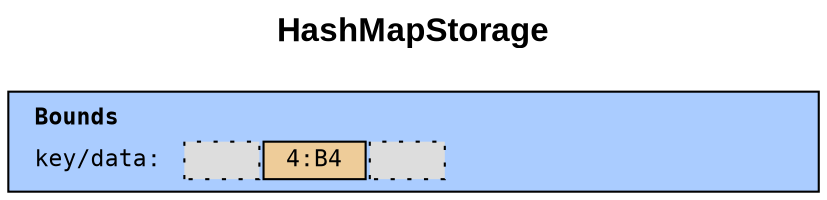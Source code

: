 digraph HashMapStorage {
    graph [
        fontname = "Arial",
        fontsize = 16,
        label = <<b>HashMapStorage<br /><br /></b>>,
        labelloc = top,
        bgcolor = "transparent",
    ];

    node [
        fillcolor = "#aaccff",
        fontname = "consolas",
        fontsize = 11,
        shape = box,
        style = filled,
        width = 5;
    ];

    // Label definitions

    bounds [
        label = <<table border="0" cellborder="0">
            <tr><td align="left"><b>Bounds  </b></td></tr>
            <tr cellspacing="0">
                <td align="left">key/data: </td>
                <td border="1" bgcolor="#dddddd" colspan="2" style="dotted">    </td>
                <td border="1" bgcolor="#eecc99" colspan="2"> 4:B4 </td>
                <td border="1" bgcolor="#dddddd" colspan="2" style="dotted">    </td>
                <td style="invis">    </td>
                <td style="invis">    </td>
                <td style="invis">    </td>
                <td style="invis">    </td>
                <td style="invis">    </td>
            </tr>
        </table>>,
    ];

    edge [style = "invis"];

    bounds;
}
